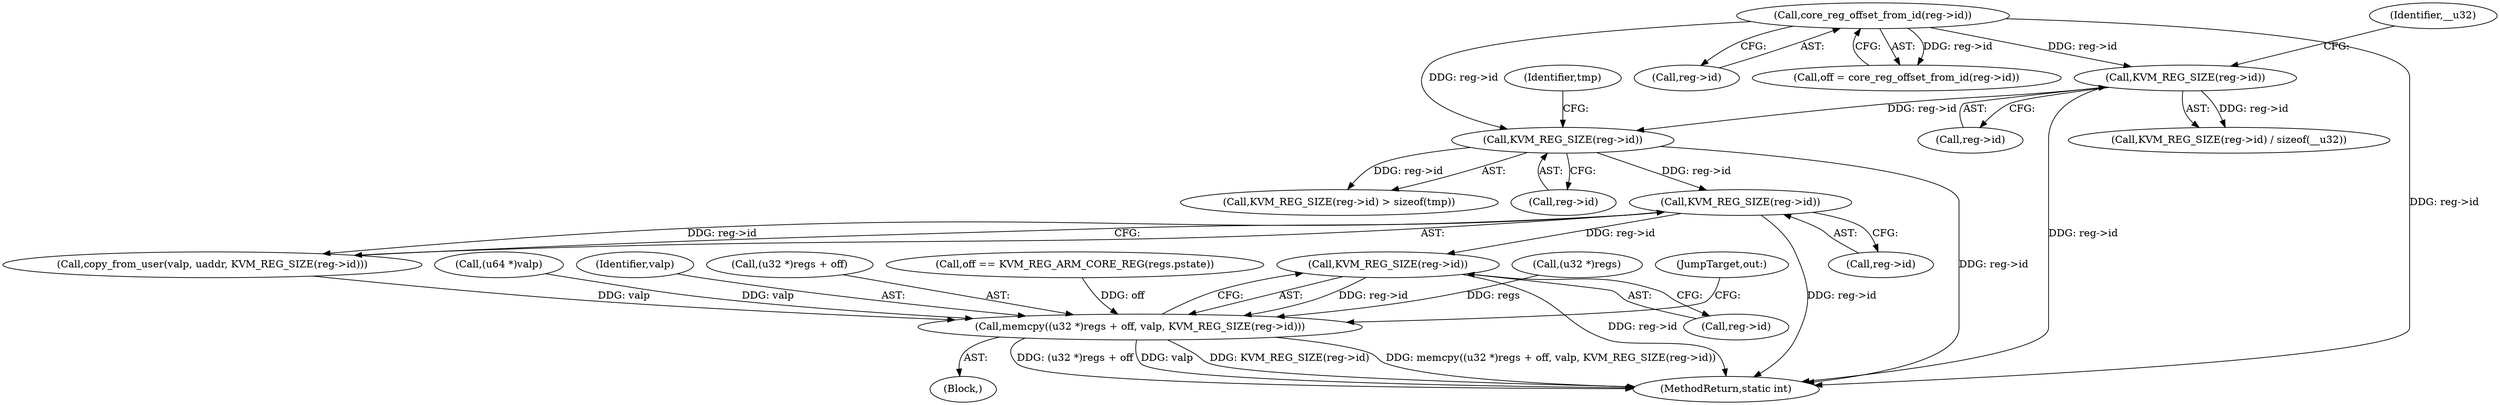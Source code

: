 digraph "0_linux_2a3f93459d689d990b3ecfbe782fec89b97d3279@pointer" {
"1000260" [label="(Call,KVM_REG_SIZE(reg->id))"];
"1000186" [label="(Call,KVM_REG_SIZE(reg->id))"];
"1000173" [label="(Call,KVM_REG_SIZE(reg->id))"];
"1000142" [label="(Call,core_reg_offset_from_id(reg->id))"];
"1000155" [label="(Call,KVM_REG_SIZE(reg->id))"];
"1000253" [label="(Call,memcpy((u32 *)regs + off, valp, KVM_REG_SIZE(reg->id)))"];
"1000142" [label="(Call,core_reg_offset_from_id(reg->id))"];
"1000253" [label="(Call,memcpy((u32 *)regs + off, valp, KVM_REG_SIZE(reg->id)))"];
"1000255" [label="(Call,(u32 *)regs)"];
"1000267" [label="(MethodReturn,static int)"];
"1000183" [label="(Call,copy_from_user(valp, uaddr, KVM_REG_SIZE(reg->id)))"];
"1000264" [label="(JumpTarget,out:)"];
"1000254" [label="(Call,(u32 *)regs + off)"];
"1000160" [label="(Identifier,__u32)"];
"1000172" [label="(Call,KVM_REG_SIZE(reg->id) > sizeof(tmp))"];
"1000156" [label="(Call,reg->id)"];
"1000143" [label="(Call,reg->id)"];
"1000155" [label="(Call,KVM_REG_SIZE(reg->id))"];
"1000173" [label="(Call,KVM_REG_SIZE(reg->id))"];
"1000104" [label="(Block,)"];
"1000260" [label="(Call,KVM_REG_SIZE(reg->id))"];
"1000186" [label="(Call,KVM_REG_SIZE(reg->id))"];
"1000174" [label="(Call,reg->id)"];
"1000209" [label="(Call,(u64 *)valp)"];
"1000187" [label="(Call,reg->id)"];
"1000259" [label="(Identifier,valp)"];
"1000178" [label="(Identifier,tmp)"];
"1000261" [label="(Call,reg->id)"];
"1000197" [label="(Call,off == KVM_REG_ARM_CORE_REG(regs.pstate))"];
"1000140" [label="(Call,off = core_reg_offset_from_id(reg->id))"];
"1000154" [label="(Call,KVM_REG_SIZE(reg->id) / sizeof(__u32))"];
"1000260" -> "1000253"  [label="AST: "];
"1000260" -> "1000261"  [label="CFG: "];
"1000261" -> "1000260"  [label="AST: "];
"1000253" -> "1000260"  [label="CFG: "];
"1000260" -> "1000267"  [label="DDG: reg->id"];
"1000260" -> "1000253"  [label="DDG: reg->id"];
"1000186" -> "1000260"  [label="DDG: reg->id"];
"1000186" -> "1000183"  [label="AST: "];
"1000186" -> "1000187"  [label="CFG: "];
"1000187" -> "1000186"  [label="AST: "];
"1000183" -> "1000186"  [label="CFG: "];
"1000186" -> "1000267"  [label="DDG: reg->id"];
"1000186" -> "1000183"  [label="DDG: reg->id"];
"1000173" -> "1000186"  [label="DDG: reg->id"];
"1000173" -> "1000172"  [label="AST: "];
"1000173" -> "1000174"  [label="CFG: "];
"1000174" -> "1000173"  [label="AST: "];
"1000178" -> "1000173"  [label="CFG: "];
"1000173" -> "1000267"  [label="DDG: reg->id"];
"1000173" -> "1000172"  [label="DDG: reg->id"];
"1000142" -> "1000173"  [label="DDG: reg->id"];
"1000155" -> "1000173"  [label="DDG: reg->id"];
"1000142" -> "1000140"  [label="AST: "];
"1000142" -> "1000143"  [label="CFG: "];
"1000143" -> "1000142"  [label="AST: "];
"1000140" -> "1000142"  [label="CFG: "];
"1000142" -> "1000267"  [label="DDG: reg->id"];
"1000142" -> "1000140"  [label="DDG: reg->id"];
"1000142" -> "1000155"  [label="DDG: reg->id"];
"1000155" -> "1000154"  [label="AST: "];
"1000155" -> "1000156"  [label="CFG: "];
"1000156" -> "1000155"  [label="AST: "];
"1000160" -> "1000155"  [label="CFG: "];
"1000155" -> "1000267"  [label="DDG: reg->id"];
"1000155" -> "1000154"  [label="DDG: reg->id"];
"1000253" -> "1000104"  [label="AST: "];
"1000254" -> "1000253"  [label="AST: "];
"1000259" -> "1000253"  [label="AST: "];
"1000264" -> "1000253"  [label="CFG: "];
"1000253" -> "1000267"  [label="DDG: valp"];
"1000253" -> "1000267"  [label="DDG: KVM_REG_SIZE(reg->id)"];
"1000253" -> "1000267"  [label="DDG: memcpy((u32 *)regs + off, valp, KVM_REG_SIZE(reg->id))"];
"1000253" -> "1000267"  [label="DDG: (u32 *)regs + off"];
"1000255" -> "1000253"  [label="DDG: regs"];
"1000197" -> "1000253"  [label="DDG: off"];
"1000183" -> "1000253"  [label="DDG: valp"];
"1000209" -> "1000253"  [label="DDG: valp"];
}
